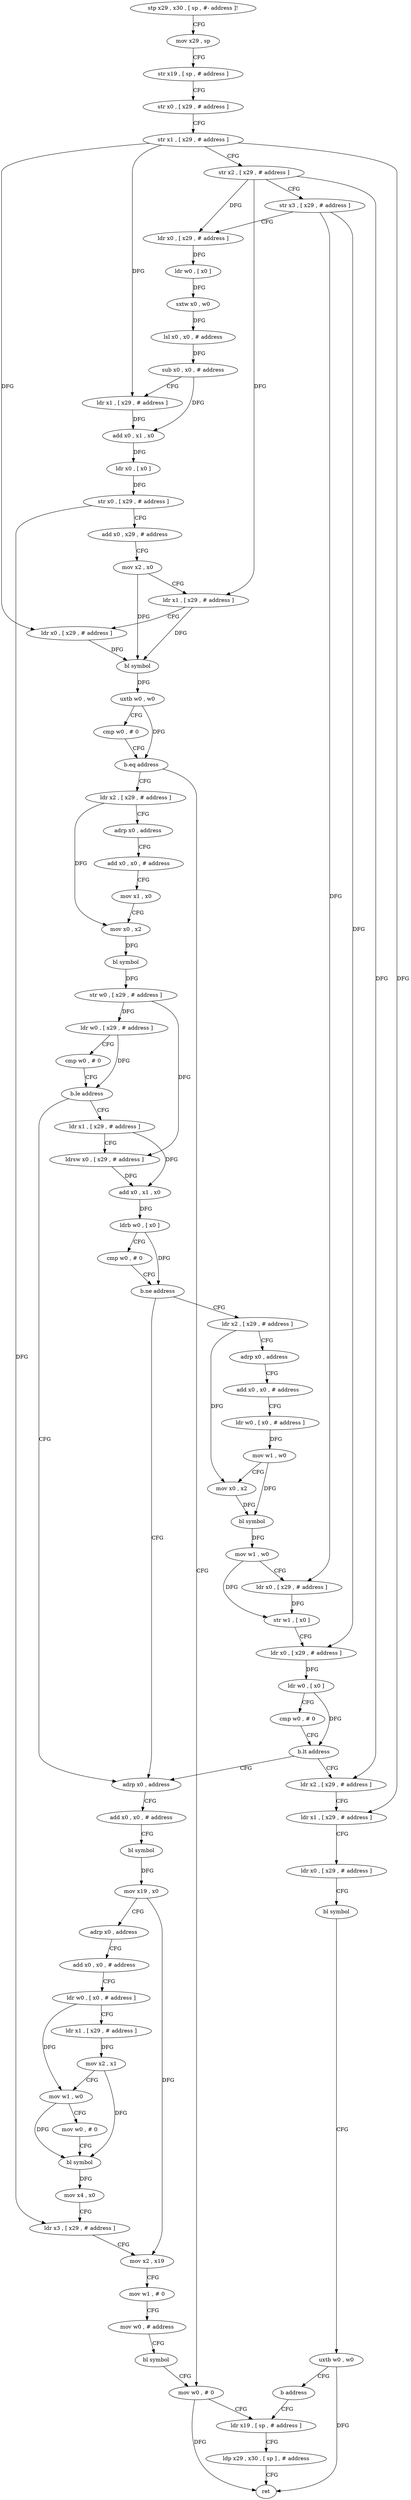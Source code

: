 digraph "func" {
"4268728" [label = "stp x29 , x30 , [ sp , #- address ]!" ]
"4268732" [label = "mov x29 , sp" ]
"4268736" [label = "str x19 , [ sp , # address ]" ]
"4268740" [label = "str x0 , [ x29 , # address ]" ]
"4268744" [label = "str x1 , [ x29 , # address ]" ]
"4268748" [label = "str x2 , [ x29 , # address ]" ]
"4268752" [label = "str x3 , [ x29 , # address ]" ]
"4268756" [label = "ldr x0 , [ x29 , # address ]" ]
"4268760" [label = "ldr w0 , [ x0 ]" ]
"4268764" [label = "sxtw x0 , w0" ]
"4268768" [label = "lsl x0 , x0 , # address" ]
"4268772" [label = "sub x0 , x0 , # address" ]
"4268776" [label = "ldr x1 , [ x29 , # address ]" ]
"4268780" [label = "add x0 , x1 , x0" ]
"4268784" [label = "ldr x0 , [ x0 ]" ]
"4268788" [label = "str x0 , [ x29 , # address ]" ]
"4268792" [label = "add x0 , x29 , # address" ]
"4268796" [label = "mov x2 , x0" ]
"4268800" [label = "ldr x1 , [ x29 , # address ]" ]
"4268804" [label = "ldr x0 , [ x29 , # address ]" ]
"4268808" [label = "bl symbol" ]
"4268812" [label = "uxtb w0 , w0" ]
"4268816" [label = "cmp w0 , # 0" ]
"4268820" [label = "b.eq address" ]
"4269040" [label = "mov w0 , # 0" ]
"4268824" [label = "ldr x2 , [ x29 , # address ]" ]
"4269044" [label = "ldr x19 , [ sp , # address ]" ]
"4268828" [label = "adrp x0 , address" ]
"4268832" [label = "add x0 , x0 , # address" ]
"4268836" [label = "mov x1 , x0" ]
"4268840" [label = "mov x0 , x2" ]
"4268844" [label = "bl symbol" ]
"4268848" [label = "str w0 , [ x29 , # address ]" ]
"4268852" [label = "ldr w0 , [ x29 , # address ]" ]
"4268856" [label = "cmp w0 , # 0" ]
"4268860" [label = "b.le address" ]
"4268968" [label = "adrp x0 , address" ]
"4268864" [label = "ldr x1 , [ x29 , # address ]" ]
"4268972" [label = "add x0 , x0 , # address" ]
"4268976" [label = "bl symbol" ]
"4268980" [label = "mov x19 , x0" ]
"4268984" [label = "adrp x0 , address" ]
"4268988" [label = "add x0 , x0 , # address" ]
"4268992" [label = "ldr w0 , [ x0 , # address ]" ]
"4268996" [label = "ldr x1 , [ x29 , # address ]" ]
"4269000" [label = "mov x2 , x1" ]
"4269004" [label = "mov w1 , w0" ]
"4269008" [label = "mov w0 , # 0" ]
"4269012" [label = "bl symbol" ]
"4269016" [label = "mov x4 , x0" ]
"4269020" [label = "ldr x3 , [ x29 , # address ]" ]
"4269024" [label = "mov x2 , x19" ]
"4269028" [label = "mov w1 , # 0" ]
"4269032" [label = "mov w0 , # address" ]
"4269036" [label = "bl symbol" ]
"4268868" [label = "ldrsw x0 , [ x29 , # address ]" ]
"4268872" [label = "add x0 , x1 , x0" ]
"4268876" [label = "ldrb w0 , [ x0 ]" ]
"4268880" [label = "cmp w0 , # 0" ]
"4268884" [label = "b.ne address" ]
"4268888" [label = "ldr x2 , [ x29 , # address ]" ]
"4268892" [label = "adrp x0 , address" ]
"4268896" [label = "add x0 , x0 , # address" ]
"4268900" [label = "ldr w0 , [ x0 , # address ]" ]
"4268904" [label = "mov w1 , w0" ]
"4268908" [label = "mov x0 , x2" ]
"4268912" [label = "bl symbol" ]
"4268916" [label = "mov w1 , w0" ]
"4268920" [label = "ldr x0 , [ x29 , # address ]" ]
"4268924" [label = "str w1 , [ x0 ]" ]
"4268928" [label = "ldr x0 , [ x29 , # address ]" ]
"4268932" [label = "ldr w0 , [ x0 ]" ]
"4268936" [label = "cmp w0 , # 0" ]
"4268940" [label = "b.lt address" ]
"4268944" [label = "ldr x2 , [ x29 , # address ]" ]
"4268948" [label = "ldr x1 , [ x29 , # address ]" ]
"4268952" [label = "ldr x0 , [ x29 , # address ]" ]
"4268956" [label = "bl symbol" ]
"4268960" [label = "uxtb w0 , w0" ]
"4268964" [label = "b address" ]
"4269048" [label = "ldp x29 , x30 , [ sp ] , # address" ]
"4269052" [label = "ret" ]
"4268728" -> "4268732" [ label = "CFG" ]
"4268732" -> "4268736" [ label = "CFG" ]
"4268736" -> "4268740" [ label = "CFG" ]
"4268740" -> "4268744" [ label = "CFG" ]
"4268744" -> "4268748" [ label = "CFG" ]
"4268744" -> "4268776" [ label = "DFG" ]
"4268744" -> "4268804" [ label = "DFG" ]
"4268744" -> "4268948" [ label = "DFG" ]
"4268748" -> "4268752" [ label = "CFG" ]
"4268748" -> "4268756" [ label = "DFG" ]
"4268748" -> "4268800" [ label = "DFG" ]
"4268748" -> "4268944" [ label = "DFG" ]
"4268752" -> "4268756" [ label = "CFG" ]
"4268752" -> "4268920" [ label = "DFG" ]
"4268752" -> "4268928" [ label = "DFG" ]
"4268756" -> "4268760" [ label = "DFG" ]
"4268760" -> "4268764" [ label = "DFG" ]
"4268764" -> "4268768" [ label = "DFG" ]
"4268768" -> "4268772" [ label = "DFG" ]
"4268772" -> "4268776" [ label = "CFG" ]
"4268772" -> "4268780" [ label = "DFG" ]
"4268776" -> "4268780" [ label = "DFG" ]
"4268780" -> "4268784" [ label = "DFG" ]
"4268784" -> "4268788" [ label = "DFG" ]
"4268788" -> "4268792" [ label = "CFG" ]
"4268788" -> "4269020" [ label = "DFG" ]
"4268792" -> "4268796" [ label = "CFG" ]
"4268796" -> "4268800" [ label = "CFG" ]
"4268796" -> "4268808" [ label = "DFG" ]
"4268800" -> "4268804" [ label = "CFG" ]
"4268800" -> "4268808" [ label = "DFG" ]
"4268804" -> "4268808" [ label = "DFG" ]
"4268808" -> "4268812" [ label = "DFG" ]
"4268812" -> "4268816" [ label = "CFG" ]
"4268812" -> "4268820" [ label = "DFG" ]
"4268816" -> "4268820" [ label = "CFG" ]
"4268820" -> "4269040" [ label = "CFG" ]
"4268820" -> "4268824" [ label = "CFG" ]
"4269040" -> "4269044" [ label = "CFG" ]
"4269040" -> "4269052" [ label = "DFG" ]
"4268824" -> "4268828" [ label = "CFG" ]
"4268824" -> "4268840" [ label = "DFG" ]
"4269044" -> "4269048" [ label = "CFG" ]
"4268828" -> "4268832" [ label = "CFG" ]
"4268832" -> "4268836" [ label = "CFG" ]
"4268836" -> "4268840" [ label = "CFG" ]
"4268840" -> "4268844" [ label = "DFG" ]
"4268844" -> "4268848" [ label = "DFG" ]
"4268848" -> "4268852" [ label = "DFG" ]
"4268848" -> "4268868" [ label = "DFG" ]
"4268852" -> "4268856" [ label = "CFG" ]
"4268852" -> "4268860" [ label = "DFG" ]
"4268856" -> "4268860" [ label = "CFG" ]
"4268860" -> "4268968" [ label = "CFG" ]
"4268860" -> "4268864" [ label = "CFG" ]
"4268968" -> "4268972" [ label = "CFG" ]
"4268864" -> "4268868" [ label = "CFG" ]
"4268864" -> "4268872" [ label = "DFG" ]
"4268972" -> "4268976" [ label = "CFG" ]
"4268976" -> "4268980" [ label = "DFG" ]
"4268980" -> "4268984" [ label = "CFG" ]
"4268980" -> "4269024" [ label = "DFG" ]
"4268984" -> "4268988" [ label = "CFG" ]
"4268988" -> "4268992" [ label = "CFG" ]
"4268992" -> "4268996" [ label = "CFG" ]
"4268992" -> "4269004" [ label = "DFG" ]
"4268996" -> "4269000" [ label = "DFG" ]
"4269000" -> "4269004" [ label = "CFG" ]
"4269000" -> "4269012" [ label = "DFG" ]
"4269004" -> "4269008" [ label = "CFG" ]
"4269004" -> "4269012" [ label = "DFG" ]
"4269008" -> "4269012" [ label = "CFG" ]
"4269012" -> "4269016" [ label = "DFG" ]
"4269016" -> "4269020" [ label = "CFG" ]
"4269020" -> "4269024" [ label = "CFG" ]
"4269024" -> "4269028" [ label = "CFG" ]
"4269028" -> "4269032" [ label = "CFG" ]
"4269032" -> "4269036" [ label = "CFG" ]
"4269036" -> "4269040" [ label = "CFG" ]
"4268868" -> "4268872" [ label = "DFG" ]
"4268872" -> "4268876" [ label = "DFG" ]
"4268876" -> "4268880" [ label = "CFG" ]
"4268876" -> "4268884" [ label = "DFG" ]
"4268880" -> "4268884" [ label = "CFG" ]
"4268884" -> "4268968" [ label = "CFG" ]
"4268884" -> "4268888" [ label = "CFG" ]
"4268888" -> "4268892" [ label = "CFG" ]
"4268888" -> "4268908" [ label = "DFG" ]
"4268892" -> "4268896" [ label = "CFG" ]
"4268896" -> "4268900" [ label = "CFG" ]
"4268900" -> "4268904" [ label = "DFG" ]
"4268904" -> "4268908" [ label = "CFG" ]
"4268904" -> "4268912" [ label = "DFG" ]
"4268908" -> "4268912" [ label = "DFG" ]
"4268912" -> "4268916" [ label = "DFG" ]
"4268916" -> "4268920" [ label = "CFG" ]
"4268916" -> "4268924" [ label = "DFG" ]
"4268920" -> "4268924" [ label = "DFG" ]
"4268924" -> "4268928" [ label = "CFG" ]
"4268928" -> "4268932" [ label = "DFG" ]
"4268932" -> "4268936" [ label = "CFG" ]
"4268932" -> "4268940" [ label = "DFG" ]
"4268936" -> "4268940" [ label = "CFG" ]
"4268940" -> "4268968" [ label = "CFG" ]
"4268940" -> "4268944" [ label = "CFG" ]
"4268944" -> "4268948" [ label = "CFG" ]
"4268948" -> "4268952" [ label = "CFG" ]
"4268952" -> "4268956" [ label = "CFG" ]
"4268956" -> "4268960" [ label = "CFG" ]
"4268960" -> "4268964" [ label = "CFG" ]
"4268960" -> "4269052" [ label = "DFG" ]
"4268964" -> "4269044" [ label = "CFG" ]
"4269048" -> "4269052" [ label = "CFG" ]
}
